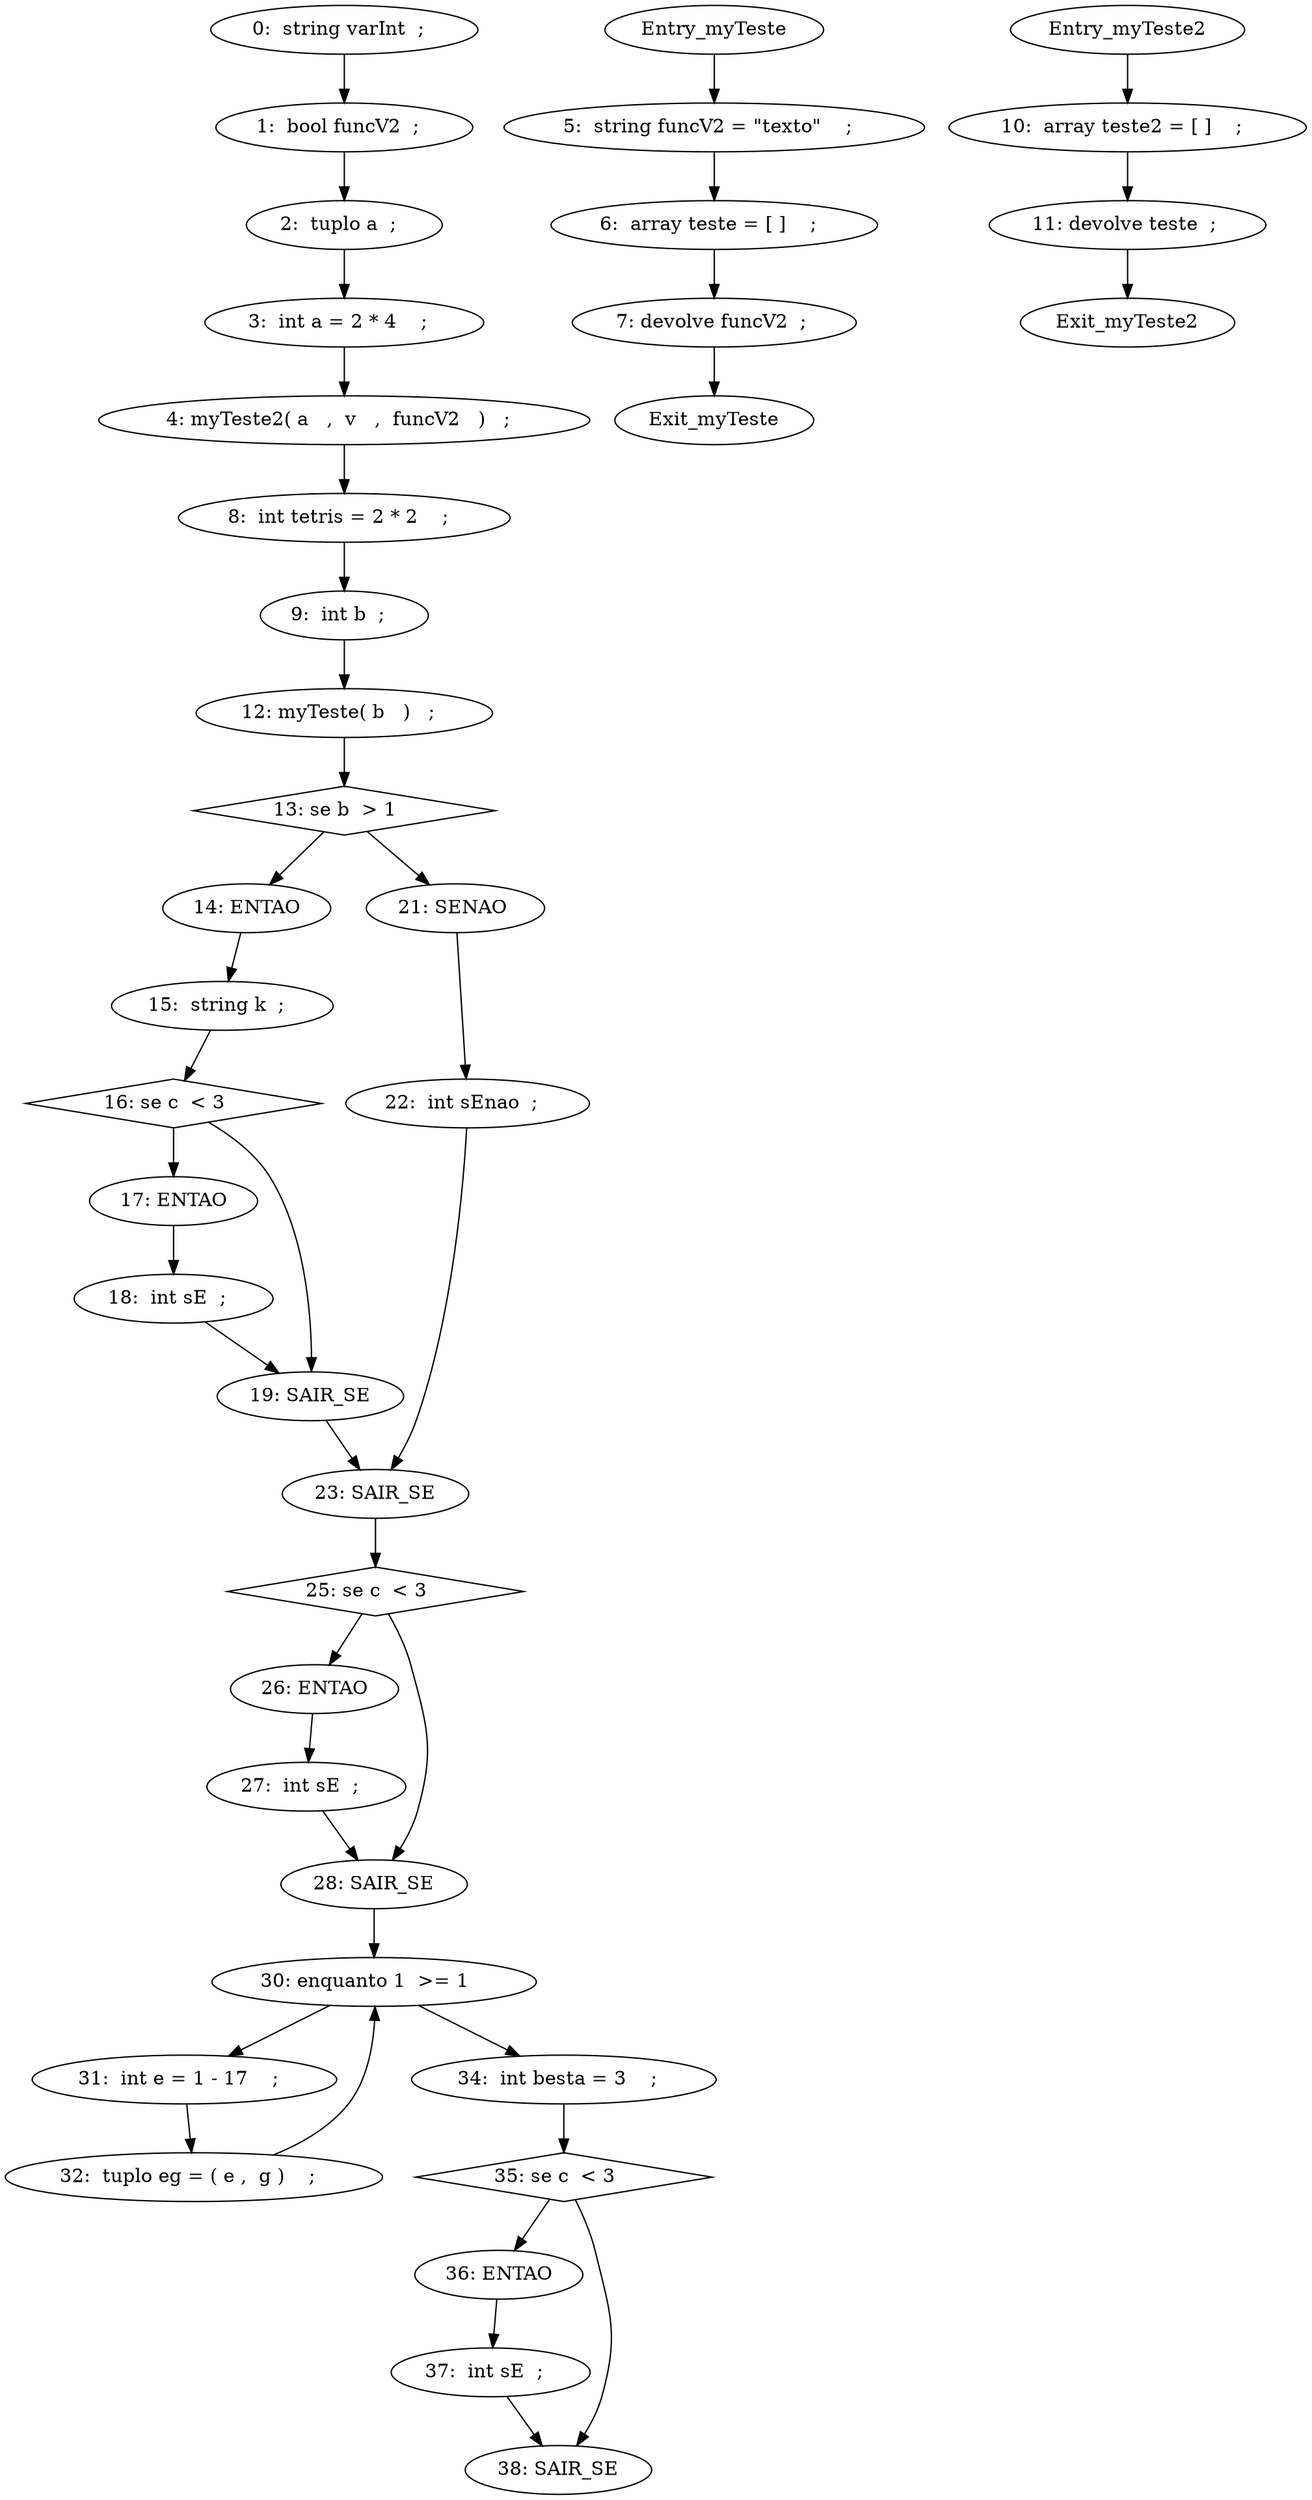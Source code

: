 digraph CFG{
"0:  string varInt  ;  " -> "1:  bool funcV2  ;  "
"1:  bool funcV2  ;  " -> "2:  tuplo a  ;  "
"2:  tuplo a  ;  " -> "3:  int a = 2 * 4    ;  "
"3:  int a = 2 * 4    ;  " -> "4: myTeste2( a   ,  v   ,  funcV2   )   ;  "
"Entry_myTeste" -> "5:  string funcV2 = \"texto\"    ;  "
"5:  string funcV2 = \"texto\"    ;  " -> "6:  array teste = [ ]    ;  "
"6:  array teste = [ ]    ;  " -> "7: devolve funcV2  ; "
"7: devolve funcV2  ; " -> "Exit_myTeste"
"4: myTeste2( a   ,  v   ,  funcV2   )   ;  " -> "8:  int tetris = 2 * 2    ;  "
"8:  int tetris = 2 * 2    ;  " -> "9:  int b  ;  "
"Entry_myTeste2" -> "10:  array teste2 = [ ]    ;  "
"10:  array teste2 = [ ]    ;  " -> "11: devolve teste  ; "
"11: devolve teste  ; " -> "Exit_myTeste2"
"9:  int b  ;  " -> "12: myTeste( b   )   ;  "
"12: myTeste( b   )   ;  " -> "13: se b  > 1   "
"13: se b  > 1   " [shape=diamond]
"13: se b  > 1   " -> "14: ENTAO"
"14: ENTAO" -> "15:  string k  ;  "
"15:  string k  ;  " -> "16: se c  < 3   "
"16: se c  < 3   " [shape=diamond]
"16: se c  < 3   " -> "17: ENTAO"
"17: ENTAO" -> "18:  int sE  ;  "
"18:  int sE  ;  " -> "19: SAIR_SE"
"16: se c  < 3   " -> "19: SAIR_SE"
"13: se b  > 1   " -> "21: SENAO "
"21: SENAO " -> "22:  int sEnao  ;  "
"22:  int sEnao  ;  " -> "23: SAIR_SE"
"19: SAIR_SE" -> "23: SAIR_SE"
"23: SAIR_SE" -> "25: se c  < 3   "
"25: se c  < 3   " [shape=diamond]
"25: se c  < 3   " -> "26: ENTAO"
"26: ENTAO" -> "27:  int sE  ;  "
"27:  int sE  ;  " -> "28: SAIR_SE"
"25: se c  < 3   " -> "28: SAIR_SE"
"28: SAIR_SE" -> "30: enquanto 1  >= 1   "
"30: enquanto 1  >= 1   " -> "31:  int e = 1 - 17    ;  "
"31:  int e = 1 - 17    ;  " -> "32:  tuplo eg = ( e ,  g )    ;  "
"32:  tuplo eg = ( e ,  g )    ;  " -> "30: enquanto 1  >= 1   "
"30: enquanto 1  >= 1   " -> "34:  int besta = 3    ;  "
"34:  int besta = 3    ;  " -> "35: se c  < 3   "
"35: se c  < 3   " [shape=diamond]
"35: se c  < 3   " -> "36: ENTAO"
"36: ENTAO" -> "37:  int sE  ;  "
"37:  int sE  ;  " -> "38: SAIR_SE"
"35: se c  < 3   " -> "38: SAIR_SE"
}
